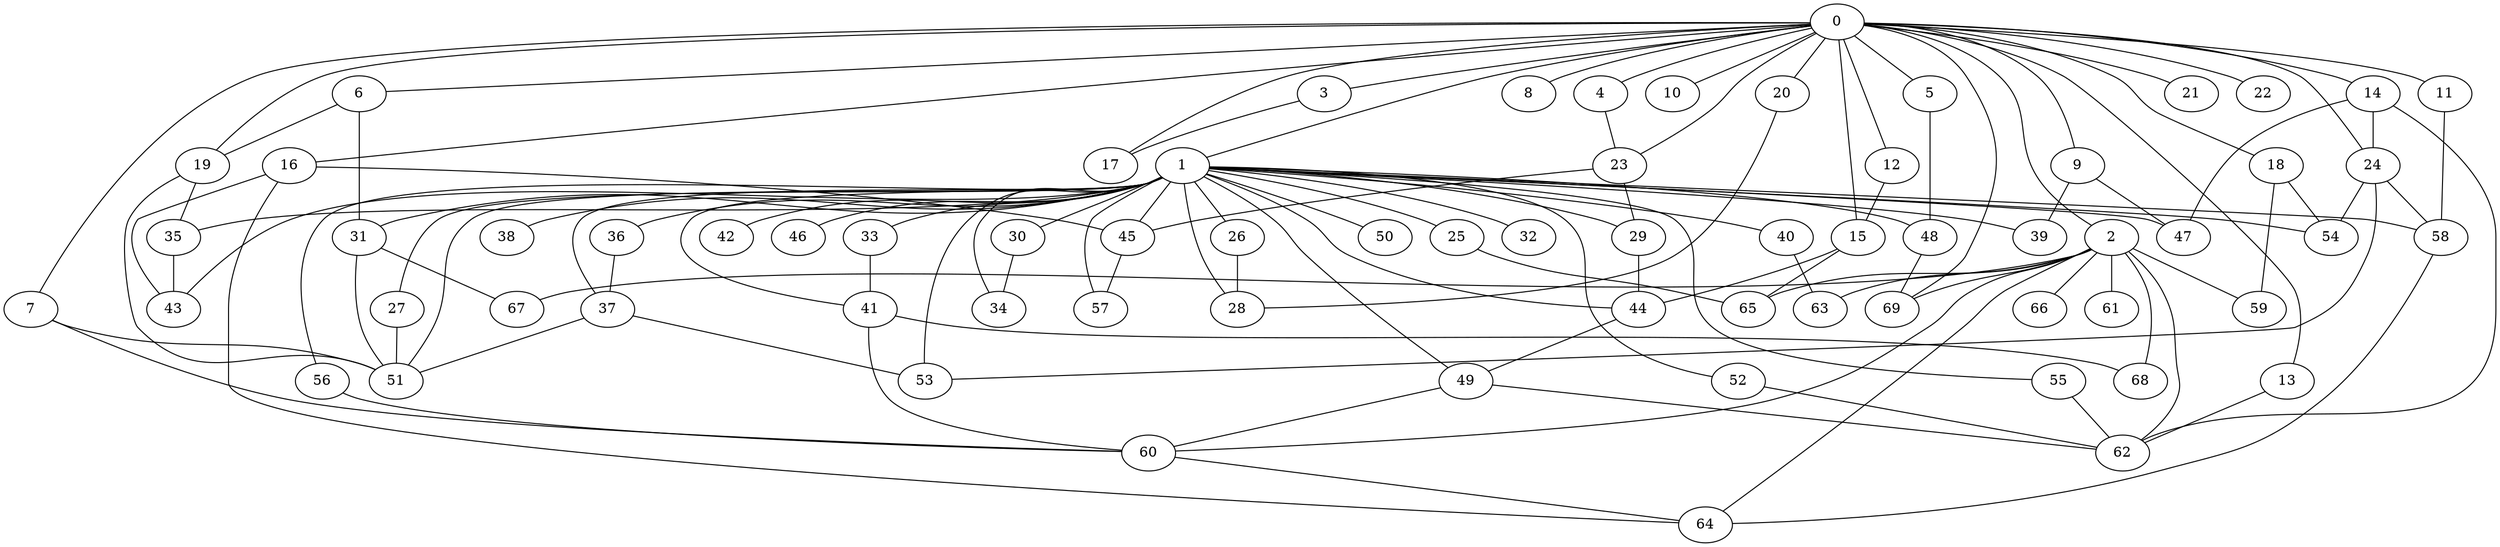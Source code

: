 
graph graphname {
    0 -- 1
0 -- 2
0 -- 3
0 -- 4
0 -- 5
0 -- 6
0 -- 7
0 -- 8
0 -- 9
0 -- 10
0 -- 11
0 -- 12
0 -- 13
0 -- 14
0 -- 15
0 -- 16
0 -- 17
0 -- 18
0 -- 19
0 -- 20
0 -- 21
0 -- 22
0 -- 23
0 -- 24
0 -- 69
1 -- 25
1 -- 26
1 -- 27
1 -- 28
1 -- 29
1 -- 30
1 -- 31
1 -- 32
1 -- 33
1 -- 34
1 -- 35
1 -- 36
1 -- 37
1 -- 38
1 -- 39
1 -- 40
1 -- 41
1 -- 42
1 -- 43
1 -- 44
1 -- 45
1 -- 46
1 -- 47
1 -- 48
1 -- 49
1 -- 50
1 -- 51
1 -- 52
1 -- 53
1 -- 54
1 -- 55
1 -- 56
1 -- 57
1 -- 58
2 -- 64
2 -- 66
2 -- 67
2 -- 68
2 -- 69
2 -- 65
2 -- 59
2 -- 60
2 -- 61
2 -- 62
2 -- 63
3 -- 17
4 -- 23
5 -- 48
6 -- 19
6 -- 31
7 -- 51
7 -- 60
9 -- 47
9 -- 39
11 -- 58
12 -- 15
13 -- 62
14 -- 47
14 -- 24
14 -- 62
15 -- 44
15 -- 65
16 -- 45
16 -- 64
16 -- 43
18 -- 59
18 -- 54
19 -- 51
19 -- 35
20 -- 28
23 -- 45
23 -- 29
24 -- 53
24 -- 58
24 -- 54
25 -- 65
26 -- 28
27 -- 51
29 -- 44
30 -- 34
31 -- 67
31 -- 51
33 -- 41
35 -- 43
36 -- 37
37 -- 53
37 -- 51
40 -- 63
41 -- 60
41 -- 68
44 -- 49
45 -- 57
48 -- 69
49 -- 62
49 -- 60
52 -- 62
55 -- 62
56 -- 60
58 -- 64
60 -- 64

}
